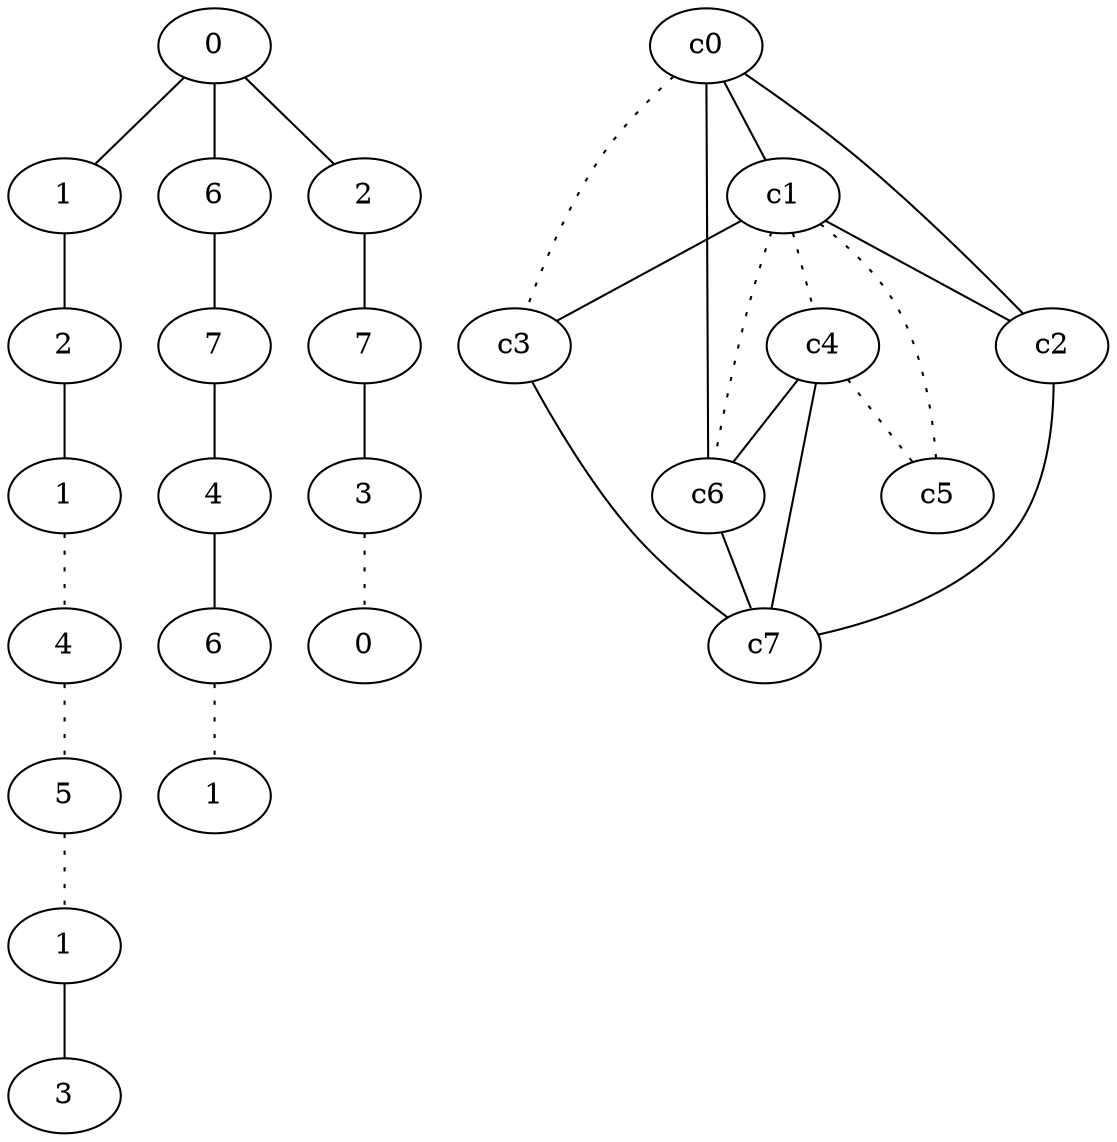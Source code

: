 graph {
a0[label=0];
a1[label=1];
a2[label=2];
a3[label=1];
a4[label=4];
a5[label=5];
a6[label=1];
a7[label=3];
a8[label=6];
a9[label=7];
a10[label=4];
a11[label=6];
a12[label=1];
a13[label=2];
a14[label=7];
a15[label=3];
a16[label=0];
a0 -- a1;
a0 -- a8;
a0 -- a13;
a1 -- a2;
a2 -- a3;
a3 -- a4 [style=dotted];
a4 -- a5 [style=dotted];
a5 -- a6 [style=dotted];
a6 -- a7;
a8 -- a9;
a9 -- a10;
a10 -- a11;
a11 -- a12 [style=dotted];
a13 -- a14;
a14 -- a15;
a15 -- a16 [style=dotted];
c0 -- c1;
c0 -- c2;
c0 -- c3 [style=dotted];
c0 -- c6;
c1 -- c2;
c1 -- c3;
c1 -- c4 [style=dotted];
c1 -- c5 [style=dotted];
c1 -- c6 [style=dotted];
c2 -- c7;
c3 -- c7;
c4 -- c5 [style=dotted];
c4 -- c6;
c4 -- c7;
c6 -- c7;
}
